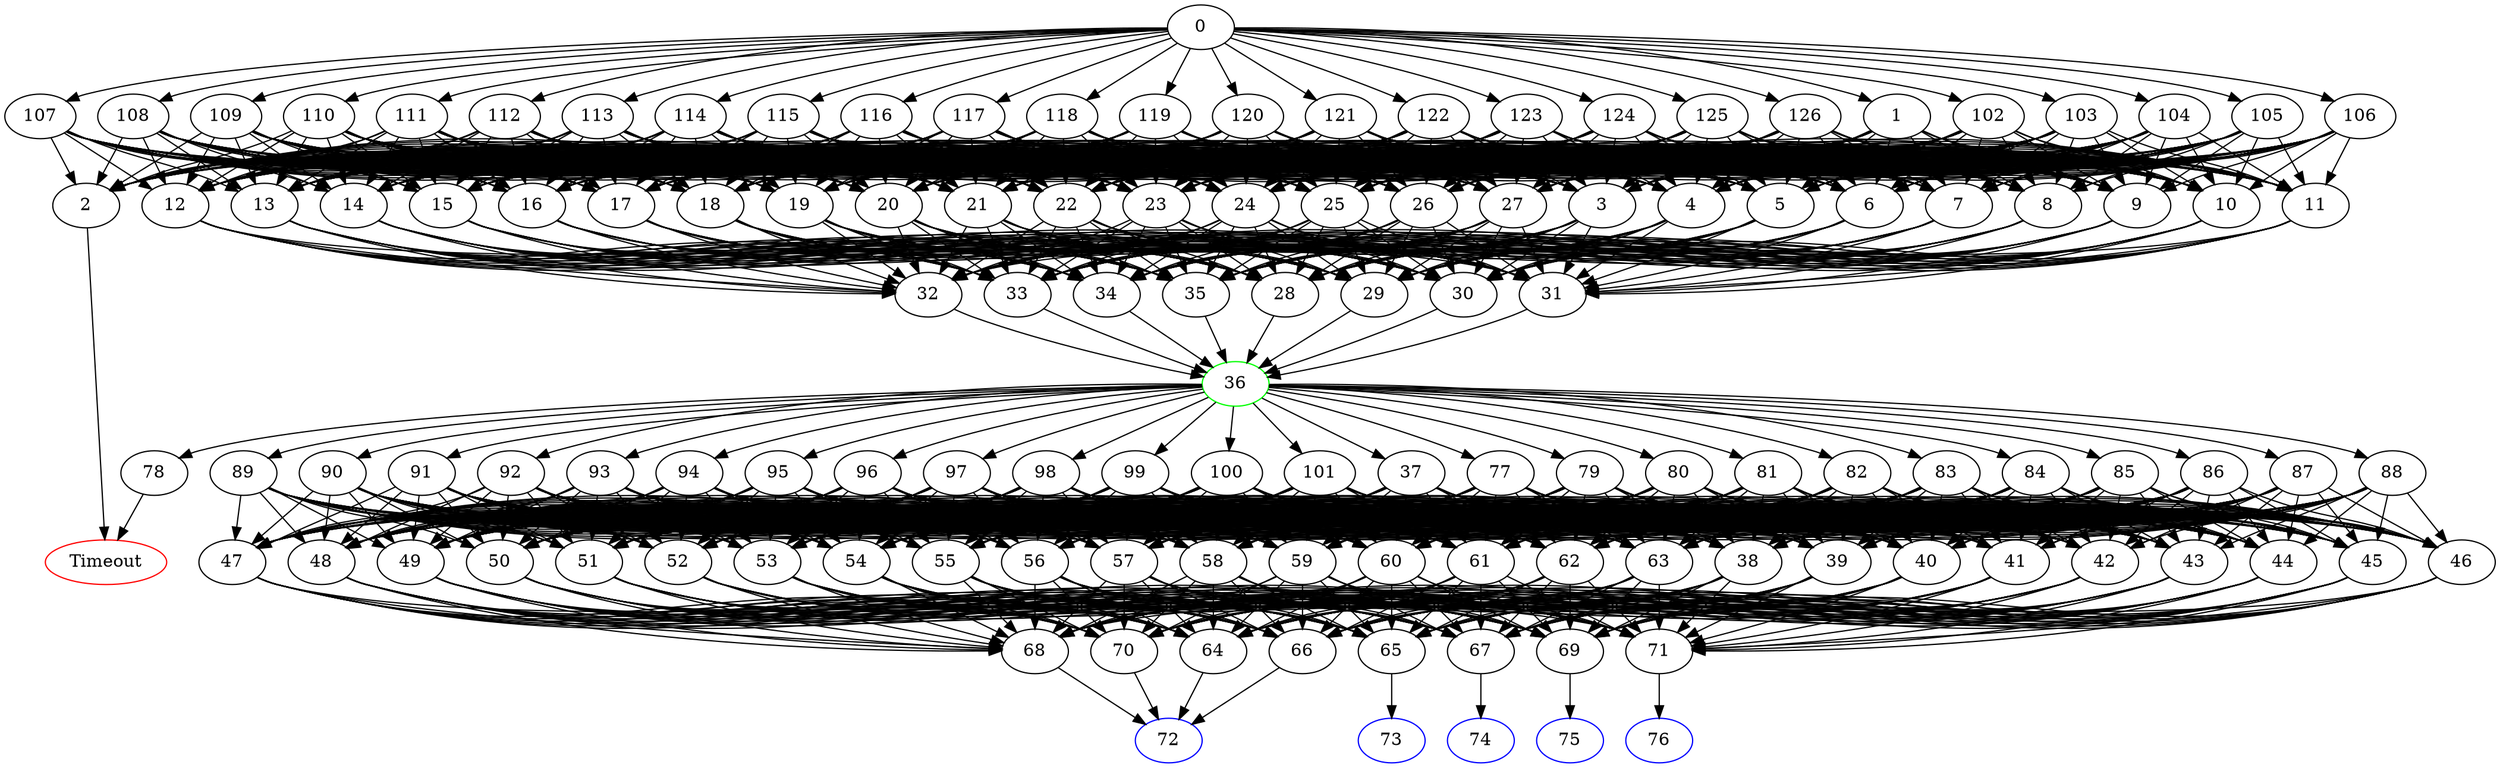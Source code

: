 digraph G {
	0 -> 1;
	0 -> 102;
	0 -> 103;
	0 -> 104;
	0 -> 105;
	0 -> 106;
	0 -> 107;
	0 -> 108;
	0 -> 109;
	0 -> 110;
	0 -> 111;
	0 -> 112;
	0 -> 113;
	0 -> 114;
	0 -> 115;
	0 -> 116;
	0 -> 117;
	0 -> 118;
	0 -> 119;
	0 -> 120;
	0 -> 121;
	0 -> 122;
	0 -> 123;
	0 -> 124;
	0 -> 125;
	0 -> 126;
	1 -> 2;
	1 -> 3;
	1 -> 4;
	1 -> 5;
	1 -> 6;
	1 -> 7;
	1 -> 8;
	1 -> 9;
	1 -> 10;
	1 -> 11;
	1 -> 12;
	1 -> 13;
	1 -> 14;
	1 -> 15;
	1 -> 16;
	1 -> 17;
	1 -> 18;
	1 -> 19;
	1 -> 20;
	1 -> 21;
	1 -> 22;
	1 -> 23;
	1 -> 24;
	1 -> 25;
	1 -> 26;
	1 -> 27;
	2 -> "Timeout";
Timeout [color=red];
	3 -> 28;
	3 -> 29;
	3 -> 30;
	3 -> 31;
	3 -> 32;
	3 -> 33;
	3 -> 34;
	3 -> 35;
	4 -> 28;
	4 -> 29;
	4 -> 30;
	4 -> 31;
	4 -> 32;
	4 -> 33;
	4 -> 34;
	4 -> 35;
	5 -> 28;
	5 -> 29;
	5 -> 30;
	5 -> 31;
	5 -> 32;
	5 -> 33;
	5 -> 34;
	5 -> 35;
	6 -> 28;
	6 -> 29;
	6 -> 30;
	6 -> 31;
	6 -> 32;
	6 -> 33;
	6 -> 34;
	6 -> 35;
	7 -> 28;
	7 -> 29;
	7 -> 30;
	7 -> 31;
	7 -> 32;
	7 -> 33;
	7 -> 34;
	7 -> 35;
	8 -> 28;
	8 -> 29;
	8 -> 30;
	8 -> 31;
	8 -> 32;
	8 -> 33;
	8 -> 34;
	8 -> 35;
	9 -> 28;
	9 -> 29;
	9 -> 30;
	9 -> 31;
	9 -> 32;
	9 -> 33;
	9 -> 34;
	9 -> 35;
	10 -> 28;
	10 -> 29;
	10 -> 30;
	10 -> 31;
	10 -> 32;
	10 -> 33;
	10 -> 34;
	10 -> 35;
	11 -> 28;
	11 -> 29;
	11 -> 30;
	11 -> 31;
	11 -> 32;
	11 -> 33;
	11 -> 34;
	11 -> 35;
	12 -> 28;
	12 -> 29;
	12 -> 30;
	12 -> 31;
	12 -> 32;
	12 -> 33;
	12 -> 34;
	12 -> 35;
	13 -> 28;
	13 -> 29;
	13 -> 30;
	13 -> 31;
	13 -> 32;
	13 -> 33;
	13 -> 34;
	13 -> 35;
	14 -> 28;
	14 -> 29;
	14 -> 30;
	14 -> 31;
	14 -> 32;
	14 -> 33;
	14 -> 34;
	14 -> 35;
	15 -> 28;
	15 -> 29;
	15 -> 30;
	15 -> 31;
	15 -> 32;
	15 -> 33;
	15 -> 34;
	15 -> 35;
	16 -> 28;
	16 -> 29;
	16 -> 30;
	16 -> 31;
	16 -> 32;
	16 -> 33;
	16 -> 34;
	16 -> 35;
	17 -> 28;
	17 -> 29;
	17 -> 30;
	17 -> 31;
	17 -> 32;
	17 -> 33;
	17 -> 34;
	17 -> 35;
	18 -> 28;
	18 -> 29;
	18 -> 30;
	18 -> 31;
	18 -> 32;
	18 -> 33;
	18 -> 34;
	18 -> 35;
	19 -> 28;
	19 -> 29;
	19 -> 30;
	19 -> 31;
	19 -> 32;
	19 -> 33;
	19 -> 34;
	19 -> 35;
	20 -> 28;
	20 -> 29;
	20 -> 30;
	20 -> 31;
	20 -> 32;
	20 -> 33;
	20 -> 34;
	20 -> 35;
	21 -> 28;
	21 -> 29;
	21 -> 30;
	21 -> 31;
	21 -> 32;
	21 -> 33;
	21 -> 34;
	21 -> 35;
	22 -> 28;
	22 -> 29;
	22 -> 30;
	22 -> 31;
	22 -> 32;
	22 -> 33;
	22 -> 34;
	22 -> 35;
	23 -> 28;
	23 -> 29;
	23 -> 30;
	23 -> 31;
	23 -> 32;
	23 -> 33;
	23 -> 34;
	23 -> 35;
	24 -> 28;
	24 -> 29;
	24 -> 30;
	24 -> 31;
	24 -> 32;
	24 -> 33;
	24 -> 34;
	24 -> 35;
	25 -> 28;
	25 -> 29;
	25 -> 30;
	25 -> 31;
	25 -> 32;
	25 -> 33;
	25 -> 34;
	25 -> 35;
	26 -> 28;
	26 -> 29;
	26 -> 30;
	26 -> 31;
	26 -> 32;
	26 -> 33;
	26 -> 34;
	26 -> 35;
	27 -> 28;
	27 -> 29;
	27 -> 30;
	27 -> 31;
	27 -> 32;
	27 -> 33;
	27 -> 34;
	27 -> 35;
	28 -> "36";
36 [color=green];
	29 -> "36";
36 [color=green];
	30 -> "36";
36 [color=green];
	31 -> "36";
36 [color=green];
	32 -> "36";
36 [color=green];
	33 -> "36";
36 [color=green];
	34 -> "36";
36 [color=green];
	35 -> "36";
36 [color=green];
	36 -> 37;
	36 -> 77;
	36 -> 78;
	36 -> 79;
	36 -> 80;
	36 -> 81;
	36 -> 82;
	36 -> 83;
	36 -> 84;
	36 -> 85;
	36 -> 86;
	36 -> 87;
	36 -> 88;
	36 -> 89;
	36 -> 90;
	36 -> 91;
	36 -> 92;
	36 -> 93;
	36 -> 94;
	36 -> 95;
	36 -> 96;
	36 -> 97;
	36 -> 98;
	36 -> 99;
	36 -> 100;
	36 -> 101;
	37 -> 38;
	37 -> 39;
	37 -> 40;
	37 -> 41;
	37 -> 42;
	37 -> 43;
	37 -> 44;
	37 -> 45;
	37 -> 46;
	37 -> 47;
	37 -> 48;
	37 -> 49;
	37 -> 50;
	37 -> 51;
	37 -> 52;
	37 -> 53;
	37 -> 54;
	37 -> 55;
	37 -> 56;
	37 -> 57;
	37 -> 58;
	37 -> 59;
	37 -> 60;
	37 -> 61;
	37 -> 62;
	37 -> 63;
	38 -> 64;
	38 -> 65;
	38 -> 66;
	38 -> 67;
	38 -> 68;
	38 -> 69;
	38 -> 70;
	38 -> 71;
	39 -> 64;
	39 -> 65;
	39 -> 66;
	39 -> 67;
	39 -> 68;
	39 -> 69;
	39 -> 70;
	39 -> 71;
	40 -> 64;
	40 -> 65;
	40 -> 66;
	40 -> 67;
	40 -> 68;
	40 -> 69;
	40 -> 70;
	40 -> 71;
	41 -> 64;
	41 -> 65;
	41 -> 66;
	41 -> 67;
	41 -> 68;
	41 -> 69;
	41 -> 70;
	41 -> 71;
	42 -> 64;
	42 -> 65;
	42 -> 66;
	42 -> 67;
	42 -> 68;
	42 -> 69;
	42 -> 70;
	42 -> 71;
	43 -> 64;
	43 -> 65;
	43 -> 66;
	43 -> 67;
	43 -> 68;
	43 -> 69;
	43 -> 70;
	43 -> 71;
	44 -> 64;
	44 -> 65;
	44 -> 66;
	44 -> 67;
	44 -> 68;
	44 -> 69;
	44 -> 70;
	44 -> 71;
	45 -> 64;
	45 -> 65;
	45 -> 66;
	45 -> 67;
	45 -> 68;
	45 -> 69;
	45 -> 70;
	45 -> 71;
	46 -> 64;
	46 -> 65;
	46 -> 66;
	46 -> 67;
	46 -> 68;
	46 -> 69;
	46 -> 70;
	46 -> 71;
	47 -> 64;
	47 -> 65;
	47 -> 66;
	47 -> 67;
	47 -> 68;
	47 -> 69;
	47 -> 70;
	47 -> 71;
	48 -> 64;
	48 -> 65;
	48 -> 66;
	48 -> 67;
	48 -> 68;
	48 -> 69;
	48 -> 70;
	48 -> 71;
	49 -> 64;
	49 -> 65;
	49 -> 66;
	49 -> 67;
	49 -> 68;
	49 -> 69;
	49 -> 70;
	49 -> 71;
	50 -> 64;
	50 -> 65;
	50 -> 66;
	50 -> 67;
	50 -> 68;
	50 -> 69;
	50 -> 70;
	50 -> 71;
	51 -> 64;
	51 -> 65;
	51 -> 66;
	51 -> 67;
	51 -> 68;
	51 -> 69;
	51 -> 70;
	51 -> 71;
	52 -> 64;
	52 -> 65;
	52 -> 66;
	52 -> 67;
	52 -> 68;
	52 -> 69;
	52 -> 70;
	52 -> 71;
	53 -> 64;
	53 -> 65;
	53 -> 66;
	53 -> 67;
	53 -> 68;
	53 -> 69;
	53 -> 70;
	53 -> 71;
	54 -> 64;
	54 -> 65;
	54 -> 66;
	54 -> 67;
	54 -> 68;
	54 -> 69;
	54 -> 70;
	54 -> 71;
	55 -> 64;
	55 -> 65;
	55 -> 66;
	55 -> 67;
	55 -> 68;
	55 -> 69;
	55 -> 70;
	55 -> 71;
	56 -> 64;
	56 -> 65;
	56 -> 66;
	56 -> 67;
	56 -> 68;
	56 -> 69;
	56 -> 70;
	56 -> 71;
	57 -> 64;
	57 -> 65;
	57 -> 66;
	57 -> 67;
	57 -> 68;
	57 -> 69;
	57 -> 70;
	57 -> 71;
	58 -> 64;
	58 -> 65;
	58 -> 66;
	58 -> 67;
	58 -> 68;
	58 -> 69;
	58 -> 70;
	58 -> 71;
	59 -> 64;
	59 -> 65;
	59 -> 66;
	59 -> 67;
	59 -> 68;
	59 -> 69;
	59 -> 70;
	59 -> 71;
	60 -> 64;
	60 -> 65;
	60 -> 66;
	60 -> 67;
	60 -> 68;
	60 -> 69;
	60 -> 70;
	60 -> 71;
	61 -> 64;
	61 -> 65;
	61 -> 66;
	61 -> 67;
	61 -> 68;
	61 -> 69;
	61 -> 70;
	61 -> 71;
	62 -> 64;
	62 -> 65;
	62 -> 66;
	62 -> 67;
	62 -> 68;
	62 -> 69;
	62 -> 70;
	62 -> 71;
	63 -> 64;
	63 -> 65;
	63 -> 66;
	63 -> 67;
	63 -> 68;
	63 -> 69;
	63 -> 70;
	63 -> 71;
	64 -> "72";
72 [color=blue];
	65 -> "73";
73 [color=blue];
	66 -> "72";
72 [color=blue];
	67 -> "74";
74 [color=blue];
	68 -> "72";
72 [color=blue];
	69 -> "75";
75 [color=blue];
	70 -> "72";
72 [color=blue];
	71 -> "76";
76 [color=blue];
	77 -> 38;
	77 -> 39;
	77 -> 40;
	77 -> 41;
	77 -> 42;
	77 -> 43;
	77 -> 44;
	77 -> 45;
	77 -> 46;
	77 -> 47;
	77 -> 48;
	77 -> 49;
	77 -> 50;
	77 -> 51;
	77 -> 52;
	77 -> 53;
	77 -> 54;
	77 -> 55;
	77 -> 56;
	77 -> 57;
	77 -> 58;
	77 -> 59;
	77 -> 60;
	77 -> 61;
	77 -> 62;
	77 -> 63;
	78 -> "Timeout";
Timeout [color=red];
	79 -> 38;
	79 -> 39;
	79 -> 40;
	79 -> 41;
	79 -> 42;
	79 -> 43;
	79 -> 44;
	79 -> 45;
	79 -> 46;
	79 -> 47;
	79 -> 48;
	79 -> 49;
	79 -> 50;
	79 -> 51;
	79 -> 52;
	79 -> 53;
	79 -> 54;
	79 -> 55;
	79 -> 56;
	79 -> 57;
	79 -> 58;
	79 -> 59;
	79 -> 60;
	79 -> 61;
	79 -> 62;
	79 -> 63;
	80 -> 38;
	80 -> 39;
	80 -> 40;
	80 -> 41;
	80 -> 42;
	80 -> 43;
	80 -> 44;
	80 -> 45;
	80 -> 46;
	80 -> 47;
	80 -> 48;
	80 -> 49;
	80 -> 50;
	80 -> 51;
	80 -> 52;
	80 -> 53;
	80 -> 54;
	80 -> 55;
	80 -> 56;
	80 -> 57;
	80 -> 58;
	80 -> 59;
	80 -> 60;
	80 -> 61;
	80 -> 62;
	80 -> 63;
	81 -> 38;
	81 -> 39;
	81 -> 40;
	81 -> 41;
	81 -> 42;
	81 -> 43;
	81 -> 44;
	81 -> 45;
	81 -> 46;
	81 -> 47;
	81 -> 48;
	81 -> 49;
	81 -> 50;
	81 -> 51;
	81 -> 52;
	81 -> 53;
	81 -> 54;
	81 -> 55;
	81 -> 56;
	81 -> 57;
	81 -> 58;
	81 -> 59;
	81 -> 60;
	81 -> 61;
	81 -> 62;
	81 -> 63;
	82 -> 38;
	82 -> 39;
	82 -> 40;
	82 -> 41;
	82 -> 42;
	82 -> 43;
	82 -> 44;
	82 -> 45;
	82 -> 46;
	82 -> 47;
	82 -> 48;
	82 -> 49;
	82 -> 50;
	82 -> 51;
	82 -> 52;
	82 -> 53;
	82 -> 54;
	82 -> 55;
	82 -> 56;
	82 -> 57;
	82 -> 58;
	82 -> 59;
	82 -> 60;
	82 -> 61;
	82 -> 62;
	82 -> 63;
	83 -> 38;
	83 -> 39;
	83 -> 40;
	83 -> 41;
	83 -> 42;
	83 -> 43;
	83 -> 44;
	83 -> 45;
	83 -> 46;
	83 -> 47;
	83 -> 48;
	83 -> 49;
	83 -> 50;
	83 -> 51;
	83 -> 52;
	83 -> 53;
	83 -> 54;
	83 -> 55;
	83 -> 56;
	83 -> 57;
	83 -> 58;
	83 -> 59;
	83 -> 60;
	83 -> 61;
	83 -> 62;
	83 -> 63;
	84 -> 38;
	84 -> 39;
	84 -> 40;
	84 -> 41;
	84 -> 42;
	84 -> 43;
	84 -> 44;
	84 -> 45;
	84 -> 46;
	84 -> 47;
	84 -> 48;
	84 -> 49;
	84 -> 50;
	84 -> 51;
	84 -> 52;
	84 -> 53;
	84 -> 54;
	84 -> 55;
	84 -> 56;
	84 -> 57;
	84 -> 58;
	84 -> 59;
	84 -> 60;
	84 -> 61;
	84 -> 62;
	84 -> 63;
	85 -> 38;
	85 -> 39;
	85 -> 40;
	85 -> 41;
	85 -> 42;
	85 -> 43;
	85 -> 44;
	85 -> 45;
	85 -> 46;
	85 -> 47;
	85 -> 48;
	85 -> 49;
	85 -> 50;
	85 -> 51;
	85 -> 52;
	85 -> 53;
	85 -> 54;
	85 -> 55;
	85 -> 56;
	85 -> 57;
	85 -> 58;
	85 -> 59;
	85 -> 60;
	85 -> 61;
	85 -> 62;
	85 -> 63;
	86 -> 38;
	86 -> 39;
	86 -> 40;
	86 -> 41;
	86 -> 42;
	86 -> 43;
	86 -> 44;
	86 -> 45;
	86 -> 46;
	86 -> 47;
	86 -> 48;
	86 -> 49;
	86 -> 50;
	86 -> 51;
	86 -> 52;
	86 -> 53;
	86 -> 54;
	86 -> 55;
	86 -> 56;
	86 -> 57;
	86 -> 58;
	86 -> 59;
	86 -> 60;
	86 -> 61;
	86 -> 62;
	86 -> 63;
	87 -> 38;
	87 -> 39;
	87 -> 40;
	87 -> 41;
	87 -> 42;
	87 -> 43;
	87 -> 44;
	87 -> 45;
	87 -> 46;
	87 -> 47;
	87 -> 48;
	87 -> 49;
	87 -> 50;
	87 -> 51;
	87 -> 52;
	87 -> 53;
	87 -> 54;
	87 -> 55;
	87 -> 56;
	87 -> 57;
	87 -> 58;
	87 -> 59;
	87 -> 60;
	87 -> 61;
	87 -> 62;
	87 -> 63;
	88 -> 38;
	88 -> 39;
	88 -> 40;
	88 -> 41;
	88 -> 42;
	88 -> 43;
	88 -> 44;
	88 -> 45;
	88 -> 46;
	88 -> 47;
	88 -> 48;
	88 -> 49;
	88 -> 50;
	88 -> 51;
	88 -> 52;
	88 -> 53;
	88 -> 54;
	88 -> 55;
	88 -> 56;
	88 -> 57;
	88 -> 58;
	88 -> 59;
	88 -> 60;
	88 -> 61;
	88 -> 62;
	88 -> 63;
	89 -> 38;
	89 -> 39;
	89 -> 40;
	89 -> 41;
	89 -> 42;
	89 -> 43;
	89 -> 44;
	89 -> 45;
	89 -> 46;
	89 -> 47;
	89 -> 48;
	89 -> 49;
	89 -> 50;
	89 -> 51;
	89 -> 52;
	89 -> 53;
	89 -> 54;
	89 -> 55;
	89 -> 56;
	89 -> 57;
	89 -> 58;
	89 -> 59;
	89 -> 60;
	89 -> 61;
	89 -> 62;
	89 -> 63;
	90 -> 38;
	90 -> 39;
	90 -> 40;
	90 -> 41;
	90 -> 42;
	90 -> 43;
	90 -> 44;
	90 -> 45;
	90 -> 46;
	90 -> 47;
	90 -> 48;
	90 -> 49;
	90 -> 50;
	90 -> 51;
	90 -> 52;
	90 -> 53;
	90 -> 54;
	90 -> 55;
	90 -> 56;
	90 -> 57;
	90 -> 58;
	90 -> 59;
	90 -> 60;
	90 -> 61;
	90 -> 62;
	90 -> 63;
	91 -> 38;
	91 -> 39;
	91 -> 40;
	91 -> 41;
	91 -> 42;
	91 -> 43;
	91 -> 44;
	91 -> 45;
	91 -> 46;
	91 -> 47;
	91 -> 48;
	91 -> 49;
	91 -> 50;
	91 -> 51;
	91 -> 52;
	91 -> 53;
	91 -> 54;
	91 -> 55;
	91 -> 56;
	91 -> 57;
	91 -> 58;
	91 -> 59;
	91 -> 60;
	91 -> 61;
	91 -> 62;
	91 -> 63;
	92 -> 38;
	92 -> 39;
	92 -> 40;
	92 -> 41;
	92 -> 42;
	92 -> 43;
	92 -> 44;
	92 -> 45;
	92 -> 46;
	92 -> 47;
	92 -> 48;
	92 -> 49;
	92 -> 50;
	92 -> 51;
	92 -> 52;
	92 -> 53;
	92 -> 54;
	92 -> 55;
	92 -> 56;
	92 -> 57;
	92 -> 58;
	92 -> 59;
	92 -> 60;
	92 -> 61;
	92 -> 62;
	92 -> 63;
	93 -> 38;
	93 -> 39;
	93 -> 40;
	93 -> 41;
	93 -> 42;
	93 -> 43;
	93 -> 44;
	93 -> 45;
	93 -> 46;
	93 -> 47;
	93 -> 48;
	93 -> 49;
	93 -> 50;
	93 -> 51;
	93 -> 52;
	93 -> 53;
	93 -> 54;
	93 -> 55;
	93 -> 56;
	93 -> 57;
	93 -> 58;
	93 -> 59;
	93 -> 60;
	93 -> 61;
	93 -> 62;
	93 -> 63;
	94 -> 38;
	94 -> 39;
	94 -> 40;
	94 -> 41;
	94 -> 42;
	94 -> 43;
	94 -> 44;
	94 -> 45;
	94 -> 46;
	94 -> 47;
	94 -> 48;
	94 -> 49;
	94 -> 50;
	94 -> 51;
	94 -> 52;
	94 -> 53;
	94 -> 54;
	94 -> 55;
	94 -> 56;
	94 -> 57;
	94 -> 58;
	94 -> 59;
	94 -> 60;
	94 -> 61;
	94 -> 62;
	94 -> 63;
	95 -> 38;
	95 -> 39;
	95 -> 40;
	95 -> 41;
	95 -> 42;
	95 -> 43;
	95 -> 44;
	95 -> 45;
	95 -> 46;
	95 -> 47;
	95 -> 48;
	95 -> 49;
	95 -> 50;
	95 -> 51;
	95 -> 52;
	95 -> 53;
	95 -> 54;
	95 -> 55;
	95 -> 56;
	95 -> 57;
	95 -> 58;
	95 -> 59;
	95 -> 60;
	95 -> 61;
	95 -> 62;
	95 -> 63;
	96 -> 38;
	96 -> 39;
	96 -> 40;
	96 -> 41;
	96 -> 42;
	96 -> 43;
	96 -> 44;
	96 -> 45;
	96 -> 46;
	96 -> 47;
	96 -> 48;
	96 -> 49;
	96 -> 50;
	96 -> 51;
	96 -> 52;
	96 -> 53;
	96 -> 54;
	96 -> 55;
	96 -> 56;
	96 -> 57;
	96 -> 58;
	96 -> 59;
	96 -> 60;
	96 -> 61;
	96 -> 62;
	96 -> 63;
	97 -> 38;
	97 -> 39;
	97 -> 40;
	97 -> 41;
	97 -> 42;
	97 -> 43;
	97 -> 44;
	97 -> 45;
	97 -> 46;
	97 -> 47;
	97 -> 48;
	97 -> 49;
	97 -> 50;
	97 -> 51;
	97 -> 52;
	97 -> 53;
	97 -> 54;
	97 -> 55;
	97 -> 56;
	97 -> 57;
	97 -> 58;
	97 -> 59;
	97 -> 60;
	97 -> 61;
	97 -> 62;
	97 -> 63;
	98 -> 38;
	98 -> 39;
	98 -> 40;
	98 -> 41;
	98 -> 42;
	98 -> 43;
	98 -> 44;
	98 -> 45;
	98 -> 46;
	98 -> 47;
	98 -> 48;
	98 -> 49;
	98 -> 50;
	98 -> 51;
	98 -> 52;
	98 -> 53;
	98 -> 54;
	98 -> 55;
	98 -> 56;
	98 -> 57;
	98 -> 58;
	98 -> 59;
	98 -> 60;
	98 -> 61;
	98 -> 62;
	98 -> 63;
	99 -> 38;
	99 -> 39;
	99 -> 40;
	99 -> 41;
	99 -> 42;
	99 -> 43;
	99 -> 44;
	99 -> 45;
	99 -> 46;
	99 -> 47;
	99 -> 48;
	99 -> 49;
	99 -> 50;
	99 -> 51;
	99 -> 52;
	99 -> 53;
	99 -> 54;
	99 -> 55;
	99 -> 56;
	99 -> 57;
	99 -> 58;
	99 -> 59;
	99 -> 60;
	99 -> 61;
	99 -> 62;
	99 -> 63;
	100 -> 38;
	100 -> 39;
	100 -> 40;
	100 -> 41;
	100 -> 42;
	100 -> 43;
	100 -> 44;
	100 -> 45;
	100 -> 46;
	100 -> 47;
	100 -> 48;
	100 -> 49;
	100 -> 50;
	100 -> 51;
	100 -> 52;
	100 -> 53;
	100 -> 54;
	100 -> 55;
	100 -> 56;
	100 -> 57;
	100 -> 58;
	100 -> 59;
	100 -> 60;
	100 -> 61;
	100 -> 62;
	100 -> 63;
	101 -> 38;
	101 -> 39;
	101 -> 40;
	101 -> 41;
	101 -> 42;
	101 -> 43;
	101 -> 44;
	101 -> 45;
	101 -> 46;
	101 -> 47;
	101 -> 48;
	101 -> 49;
	101 -> 50;
	101 -> 51;
	101 -> 52;
	101 -> 53;
	101 -> 54;
	101 -> 55;
	101 -> 56;
	101 -> 57;
	101 -> 58;
	101 -> 59;
	101 -> 60;
	101 -> 61;
	101 -> 62;
	101 -> 63;
	102 -> 2;
	102 -> 3;
	102 -> 4;
	102 -> 5;
	102 -> 6;
	102 -> 7;
	102 -> 8;
	102 -> 9;
	102 -> 10;
	102 -> 11;
	102 -> 12;
	102 -> 13;
	102 -> 14;
	102 -> 15;
	102 -> 16;
	102 -> 17;
	102 -> 18;
	102 -> 19;
	102 -> 20;
	102 -> 21;
	102 -> 22;
	102 -> 23;
	102 -> 24;
	102 -> 25;
	102 -> 26;
	102 -> 27;
	103 -> 2;
	103 -> 3;
	103 -> 4;
	103 -> 5;
	103 -> 6;
	103 -> 7;
	103 -> 8;
	103 -> 9;
	103 -> 10;
	103 -> 11;
	103 -> 12;
	103 -> 13;
	103 -> 14;
	103 -> 15;
	103 -> 16;
	103 -> 17;
	103 -> 18;
	103 -> 19;
	103 -> 20;
	103 -> 21;
	103 -> 22;
	103 -> 23;
	103 -> 24;
	103 -> 25;
	103 -> 26;
	103 -> 27;
	104 -> 2;
	104 -> 3;
	104 -> 4;
	104 -> 5;
	104 -> 6;
	104 -> 7;
	104 -> 8;
	104 -> 9;
	104 -> 10;
	104 -> 11;
	104 -> 12;
	104 -> 13;
	104 -> 14;
	104 -> 15;
	104 -> 16;
	104 -> 17;
	104 -> 18;
	104 -> 19;
	104 -> 20;
	104 -> 21;
	104 -> 22;
	104 -> 23;
	104 -> 24;
	104 -> 25;
	104 -> 26;
	104 -> 27;
	105 -> 2;
	105 -> 3;
	105 -> 4;
	105 -> 5;
	105 -> 6;
	105 -> 7;
	105 -> 8;
	105 -> 9;
	105 -> 10;
	105 -> 11;
	105 -> 12;
	105 -> 13;
	105 -> 14;
	105 -> 15;
	105 -> 16;
	105 -> 17;
	105 -> 18;
	105 -> 19;
	105 -> 20;
	105 -> 21;
	105 -> 22;
	105 -> 23;
	105 -> 24;
	105 -> 25;
	105 -> 26;
	105 -> 27;
	106 -> 2;
	106 -> 3;
	106 -> 4;
	106 -> 5;
	106 -> 6;
	106 -> 7;
	106 -> 8;
	106 -> 9;
	106 -> 10;
	106 -> 11;
	106 -> 12;
	106 -> 13;
	106 -> 14;
	106 -> 15;
	106 -> 16;
	106 -> 17;
	106 -> 18;
	106 -> 19;
	106 -> 20;
	106 -> 21;
	106 -> 22;
	106 -> 23;
	106 -> 24;
	106 -> 25;
	106 -> 26;
	106 -> 27;
	107 -> 2;
	107 -> 3;
	107 -> 4;
	107 -> 5;
	107 -> 6;
	107 -> 7;
	107 -> 8;
	107 -> 9;
	107 -> 10;
	107 -> 11;
	107 -> 12;
	107 -> 13;
	107 -> 14;
	107 -> 15;
	107 -> 16;
	107 -> 17;
	107 -> 18;
	107 -> 19;
	107 -> 20;
	107 -> 21;
	107 -> 22;
	107 -> 23;
	107 -> 24;
	107 -> 25;
	107 -> 26;
	107 -> 27;
	108 -> 2;
	108 -> 3;
	108 -> 4;
	108 -> 5;
	108 -> 6;
	108 -> 7;
	108 -> 8;
	108 -> 9;
	108 -> 10;
	108 -> 11;
	108 -> 12;
	108 -> 13;
	108 -> 14;
	108 -> 15;
	108 -> 16;
	108 -> 17;
	108 -> 18;
	108 -> 19;
	108 -> 20;
	108 -> 21;
	108 -> 22;
	108 -> 23;
	108 -> 24;
	108 -> 25;
	108 -> 26;
	108 -> 27;
	109 -> 2;
	109 -> 3;
	109 -> 4;
	109 -> 5;
	109 -> 6;
	109 -> 7;
	109 -> 8;
	109 -> 9;
	109 -> 10;
	109 -> 11;
	109 -> 12;
	109 -> 13;
	109 -> 14;
	109 -> 15;
	109 -> 16;
	109 -> 17;
	109 -> 18;
	109 -> 19;
	109 -> 20;
	109 -> 21;
	109 -> 22;
	109 -> 23;
	109 -> 24;
	109 -> 25;
	109 -> 26;
	109 -> 27;
	110 -> 2;
	110 -> 3;
	110 -> 4;
	110 -> 5;
	110 -> 6;
	110 -> 7;
	110 -> 8;
	110 -> 9;
	110 -> 10;
	110 -> 11;
	110 -> 12;
	110 -> 13;
	110 -> 14;
	110 -> 15;
	110 -> 16;
	110 -> 17;
	110 -> 18;
	110 -> 19;
	110 -> 20;
	110 -> 21;
	110 -> 22;
	110 -> 23;
	110 -> 24;
	110 -> 25;
	110 -> 26;
	110 -> 27;
	111 -> 2;
	111 -> 3;
	111 -> 4;
	111 -> 5;
	111 -> 6;
	111 -> 7;
	111 -> 8;
	111 -> 9;
	111 -> 10;
	111 -> 11;
	111 -> 12;
	111 -> 13;
	111 -> 14;
	111 -> 15;
	111 -> 16;
	111 -> 17;
	111 -> 18;
	111 -> 19;
	111 -> 20;
	111 -> 21;
	111 -> 22;
	111 -> 23;
	111 -> 24;
	111 -> 25;
	111 -> 26;
	111 -> 27;
	112 -> 2;
	112 -> 3;
	112 -> 4;
	112 -> 5;
	112 -> 6;
	112 -> 7;
	112 -> 8;
	112 -> 9;
	112 -> 10;
	112 -> 11;
	112 -> 12;
	112 -> 13;
	112 -> 14;
	112 -> 15;
	112 -> 16;
	112 -> 17;
	112 -> 18;
	112 -> 19;
	112 -> 20;
	112 -> 21;
	112 -> 22;
	112 -> 23;
	112 -> 24;
	112 -> 25;
	112 -> 26;
	112 -> 27;
	113 -> 2;
	113 -> 3;
	113 -> 4;
	113 -> 5;
	113 -> 6;
	113 -> 7;
	113 -> 8;
	113 -> 9;
	113 -> 10;
	113 -> 11;
	113 -> 12;
	113 -> 13;
	113 -> 14;
	113 -> 15;
	113 -> 16;
	113 -> 17;
	113 -> 18;
	113 -> 19;
	113 -> 20;
	113 -> 21;
	113 -> 22;
	113 -> 23;
	113 -> 24;
	113 -> 25;
	113 -> 26;
	113 -> 27;
	114 -> 2;
	114 -> 3;
	114 -> 4;
	114 -> 5;
	114 -> 6;
	114 -> 7;
	114 -> 8;
	114 -> 9;
	114 -> 10;
	114 -> 11;
	114 -> 12;
	114 -> 13;
	114 -> 14;
	114 -> 15;
	114 -> 16;
	114 -> 17;
	114 -> 18;
	114 -> 19;
	114 -> 20;
	114 -> 21;
	114 -> 22;
	114 -> 23;
	114 -> 24;
	114 -> 25;
	114 -> 26;
	114 -> 27;
	115 -> 2;
	115 -> 3;
	115 -> 4;
	115 -> 5;
	115 -> 6;
	115 -> 7;
	115 -> 8;
	115 -> 9;
	115 -> 10;
	115 -> 11;
	115 -> 12;
	115 -> 13;
	115 -> 14;
	115 -> 15;
	115 -> 16;
	115 -> 17;
	115 -> 18;
	115 -> 19;
	115 -> 20;
	115 -> 21;
	115 -> 22;
	115 -> 23;
	115 -> 24;
	115 -> 25;
	115 -> 26;
	115 -> 27;
	116 -> 2;
	116 -> 3;
	116 -> 4;
	116 -> 5;
	116 -> 6;
	116 -> 7;
	116 -> 8;
	116 -> 9;
	116 -> 10;
	116 -> 11;
	116 -> 12;
	116 -> 13;
	116 -> 14;
	116 -> 15;
	116 -> 16;
	116 -> 17;
	116 -> 18;
	116 -> 19;
	116 -> 20;
	116 -> 21;
	116 -> 22;
	116 -> 23;
	116 -> 24;
	116 -> 25;
	116 -> 26;
	116 -> 27;
	117 -> 2;
	117 -> 3;
	117 -> 4;
	117 -> 5;
	117 -> 6;
	117 -> 7;
	117 -> 8;
	117 -> 9;
	117 -> 10;
	117 -> 11;
	117 -> 12;
	117 -> 13;
	117 -> 14;
	117 -> 15;
	117 -> 16;
	117 -> 17;
	117 -> 18;
	117 -> 19;
	117 -> 20;
	117 -> 21;
	117 -> 22;
	117 -> 23;
	117 -> 24;
	117 -> 25;
	117 -> 26;
	117 -> 27;
	118 -> 2;
	118 -> 3;
	118 -> 4;
	118 -> 5;
	118 -> 6;
	118 -> 7;
	118 -> 8;
	118 -> 9;
	118 -> 10;
	118 -> 11;
	118 -> 12;
	118 -> 13;
	118 -> 14;
	118 -> 15;
	118 -> 16;
	118 -> 17;
	118 -> 18;
	118 -> 19;
	118 -> 20;
	118 -> 21;
	118 -> 22;
	118 -> 23;
	118 -> 24;
	118 -> 25;
	118 -> 26;
	118 -> 27;
	119 -> 2;
	119 -> 3;
	119 -> 4;
	119 -> 5;
	119 -> 6;
	119 -> 7;
	119 -> 8;
	119 -> 9;
	119 -> 10;
	119 -> 11;
	119 -> 12;
	119 -> 13;
	119 -> 14;
	119 -> 15;
	119 -> 16;
	119 -> 17;
	119 -> 18;
	119 -> 19;
	119 -> 20;
	119 -> 21;
	119 -> 22;
	119 -> 23;
	119 -> 24;
	119 -> 25;
	119 -> 26;
	119 -> 27;
	120 -> 2;
	120 -> 3;
	120 -> 4;
	120 -> 5;
	120 -> 6;
	120 -> 7;
	120 -> 8;
	120 -> 9;
	120 -> 10;
	120 -> 11;
	120 -> 12;
	120 -> 13;
	120 -> 14;
	120 -> 15;
	120 -> 16;
	120 -> 17;
	120 -> 18;
	120 -> 19;
	120 -> 20;
	120 -> 21;
	120 -> 22;
	120 -> 23;
	120 -> 24;
	120 -> 25;
	120 -> 26;
	120 -> 27;
	121 -> 2;
	121 -> 3;
	121 -> 4;
	121 -> 5;
	121 -> 6;
	121 -> 7;
	121 -> 8;
	121 -> 9;
	121 -> 10;
	121 -> 11;
	121 -> 12;
	121 -> 13;
	121 -> 14;
	121 -> 15;
	121 -> 16;
	121 -> 17;
	121 -> 18;
	121 -> 19;
	121 -> 20;
	121 -> 21;
	121 -> 22;
	121 -> 23;
	121 -> 24;
	121 -> 25;
	121 -> 26;
	121 -> 27;
	122 -> 2;
	122 -> 3;
	122 -> 4;
	122 -> 5;
	122 -> 6;
	122 -> 7;
	122 -> 8;
	122 -> 9;
	122 -> 10;
	122 -> 11;
	122 -> 12;
	122 -> 13;
	122 -> 14;
	122 -> 15;
	122 -> 16;
	122 -> 17;
	122 -> 18;
	122 -> 19;
	122 -> 20;
	122 -> 21;
	122 -> 22;
	122 -> 23;
	122 -> 24;
	122 -> 25;
	122 -> 26;
	122 -> 27;
	123 -> 2;
	123 -> 3;
	123 -> 4;
	123 -> 5;
	123 -> 6;
	123 -> 7;
	123 -> 8;
	123 -> 9;
	123 -> 10;
	123 -> 11;
	123 -> 12;
	123 -> 13;
	123 -> 14;
	123 -> 15;
	123 -> 16;
	123 -> 17;
	123 -> 18;
	123 -> 19;
	123 -> 20;
	123 -> 21;
	123 -> 22;
	123 -> 23;
	123 -> 24;
	123 -> 25;
	123 -> 26;
	123 -> 27;
	124 -> 2;
	124 -> 3;
	124 -> 4;
	124 -> 5;
	124 -> 6;
	124 -> 7;
	124 -> 8;
	124 -> 9;
	124 -> 10;
	124 -> 11;
	124 -> 12;
	124 -> 13;
	124 -> 14;
	124 -> 15;
	124 -> 16;
	124 -> 17;
	124 -> 18;
	124 -> 19;
	124 -> 20;
	124 -> 21;
	124 -> 22;
	124 -> 23;
	124 -> 24;
	124 -> 25;
	124 -> 26;
	124 -> 27;
	125 -> 2;
	125 -> 3;
	125 -> 4;
	125 -> 5;
	125 -> 6;
	125 -> 7;
	125 -> 8;
	125 -> 9;
	125 -> 10;
	125 -> 11;
	125 -> 12;
	125 -> 13;
	125 -> 14;
	125 -> 15;
	125 -> 16;
	125 -> 17;
	125 -> 18;
	125 -> 19;
	125 -> 20;
	125 -> 21;
	125 -> 22;
	125 -> 23;
	125 -> 24;
	125 -> 25;
	125 -> 26;
	125 -> 27;
	126 -> 2;
	126 -> 3;
	126 -> 4;
	126 -> 5;
	126 -> 6;
	126 -> 7;
	126 -> 8;
	126 -> 9;
	126 -> 10;
	126 -> 11;
	126 -> 12;
	126 -> 13;
	126 -> 14;
	126 -> 15;
	126 -> 16;
	126 -> 17;
	126 -> 18;
	126 -> 19;
	126 -> 20;
	126 -> 21;
	126 -> 22;
	126 -> 23;
	126 -> 24;
	126 -> 25;
	126 -> 26;
	126 -> 27;
}